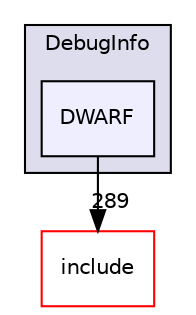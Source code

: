 digraph "lib/DebugInfo/DWARF" {
  bgcolor=transparent;
  compound=true
  node [ fontsize="10", fontname="Helvetica"];
  edge [ labelfontsize="10", labelfontname="Helvetica"];
  subgraph clusterdir_fd055cdb294ed2abe541ad964f928ab2 {
    graph [ bgcolor="#ddddee", pencolor="black", label="DebugInfo" fontname="Helvetica", fontsize="10", URL="dir_fd055cdb294ed2abe541ad964f928ab2.html"]
  dir_d0459d4496fd2ef8c1cc111460b1dacb [shape=box, label="DWARF", style="filled", fillcolor="#eeeeff", pencolor="black", URL="dir_d0459d4496fd2ef8c1cc111460b1dacb.html"];
  }
  dir_d44c64559bbebec7f509842c48db8b23 [shape=box label="include" color="red" URL="dir_d44c64559bbebec7f509842c48db8b23.html"];
  dir_d0459d4496fd2ef8c1cc111460b1dacb->dir_d44c64559bbebec7f509842c48db8b23 [headlabel="289", labeldistance=1.5 headhref="dir_000045_000001.html"];
}
